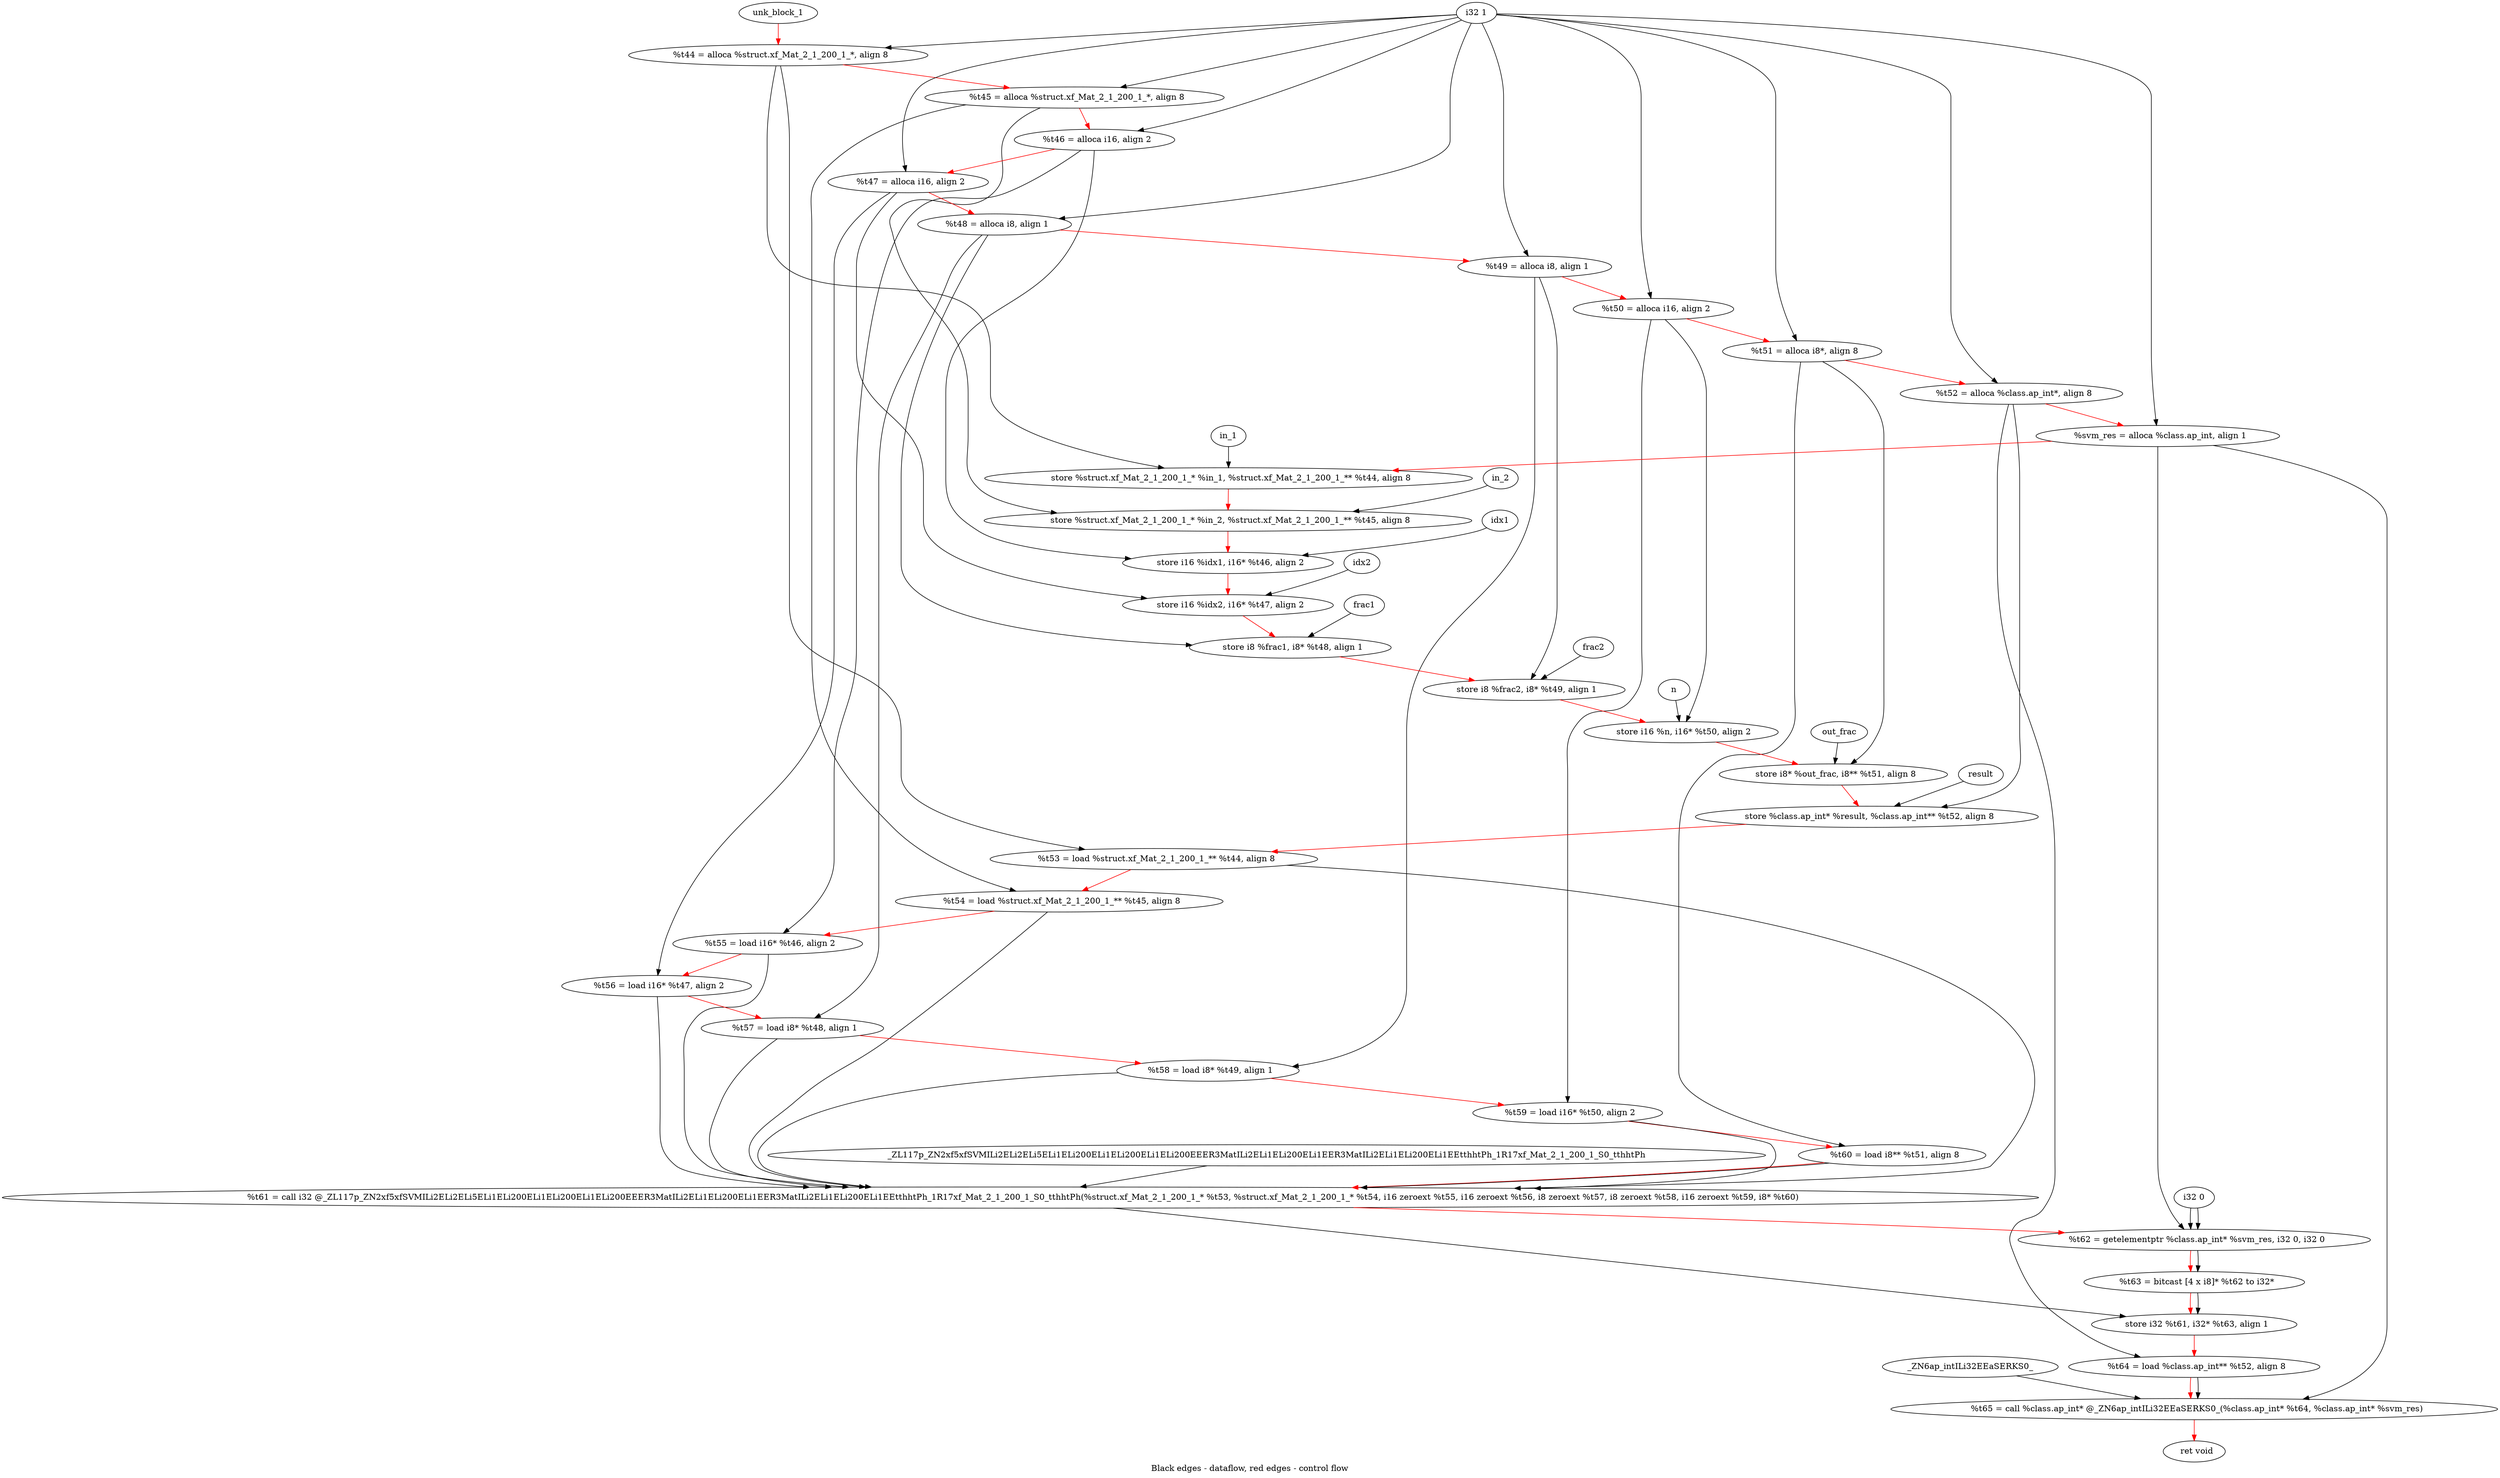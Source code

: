 digraph G {
compound=true
label="Black edges - dataflow, red edges - control flow"
"t44" [label="  %t44 = alloca %struct.xf_Mat_2_1_200_1_*, align 8"]
"t45" [label="  %t45 = alloca %struct.xf_Mat_2_1_200_1_*, align 8"]
"t46" [label="  %t46 = alloca i16, align 2"]
"t47" [label="  %t47 = alloca i16, align 2"]
"t48" [label="  %t48 = alloca i8, align 1"]
"t49" [label="  %t49 = alloca i8, align 1"]
"t50" [label="  %t50 = alloca i16, align 2"]
"t51" [label="  %t51 = alloca i8*, align 8"]
"t52" [label="  %t52 = alloca %class.ap_int*, align 8"]
"svm_res" [label="  %svm_res = alloca %class.ap_int, align 1"]
"_1" [label="  store %struct.xf_Mat_2_1_200_1_* %in_1, %struct.xf_Mat_2_1_200_1_** %t44, align 8"]
"_2" [label="  store %struct.xf_Mat_2_1_200_1_* %in_2, %struct.xf_Mat_2_1_200_1_** %t45, align 8"]
"_3" [label="  store i16 %idx1, i16* %t46, align 2"]
"_4" [label="  store i16 %idx2, i16* %t47, align 2"]
"_5" [label="  store i8 %frac1, i8* %t48, align 1"]
"_6" [label="  store i8 %frac2, i8* %t49, align 1"]
"_7" [label="  store i16 %n, i16* %t50, align 2"]
"_8" [label="  store i8* %out_frac, i8** %t51, align 8"]
"_9" [label="  store %class.ap_int* %result, %class.ap_int** %t52, align 8"]
"t53" [label="  %t53 = load %struct.xf_Mat_2_1_200_1_** %t44, align 8"]
"t54" [label="  %t54 = load %struct.xf_Mat_2_1_200_1_** %t45, align 8"]
"t55" [label="  %t55 = load i16* %t46, align 2"]
"t56" [label="  %t56 = load i16* %t47, align 2"]
"t57" [label="  %t57 = load i8* %t48, align 1"]
"t58" [label="  %t58 = load i8* %t49, align 1"]
"t59" [label="  %t59 = load i16* %t50, align 2"]
"t60" [label="  %t60 = load i8** %t51, align 8"]
"t61" [label="  %t61 = call i32 @_ZL117p_ZN2xf5xfSVMILi2ELi2ELi5ELi1ELi200ELi1ELi200ELi1ELi200EEER3MatILi2ELi1ELi200ELi1EER3MatILi2ELi1ELi200ELi1EEtthhtPh_1R17xf_Mat_2_1_200_1_S0_tthhtPh(%struct.xf_Mat_2_1_200_1_* %t53, %struct.xf_Mat_2_1_200_1_* %t54, i16 zeroext %t55, i16 zeroext %t56, i8 zeroext %t57, i8 zeroext %t58, i16 zeroext %t59, i8* %t60)"]
"t62" [label="  %t62 = getelementptr %class.ap_int* %svm_res, i32 0, i32 0"]
"t63" [label="  %t63 = bitcast [4 x i8]* %t62 to i32*"]
"_10" [label="  store i32 %t61, i32* %t63, align 1"]
"t64" [label="  %t64 = load %class.ap_int** %t52, align 8"]
"t65" [label="  %t65 = call %class.ap_int* @_ZN6ap_intILi32EEaSERKS0_(%class.ap_int* %t64, %class.ap_int* %svm_res)"]
"_11" [label="  ret void"]
"unk_block_1" -> "t44"[color=red]
"i32 1" -> "t44"
"t44" -> "t45"[color=red weight=2]
"i32 1" -> "t45"
"t45" -> "t46"[color=red weight=2]
"i32 1" -> "t46"
"t46" -> "t47"[color=red weight=2]
"i32 1" -> "t47"
"t47" -> "t48"[color=red weight=2]
"i32 1" -> "t48"
"t48" -> "t49"[color=red weight=2]
"i32 1" -> "t49"
"t49" -> "t50"[color=red weight=2]
"i32 1" -> "t50"
"t50" -> "t51"[color=red weight=2]
"i32 1" -> "t51"
"t51" -> "t52"[color=red weight=2]
"i32 1" -> "t52"
"t52" -> "svm_res"[color=red weight=2]
"i32 1" -> "svm_res"
"svm_res" -> "_1"[color=red weight=2]
"in_1" -> "_1"
"t44" -> "_1"
"_1" -> "_2"[color=red weight=2]
"in_2" -> "_2"
"t45" -> "_2"
"_2" -> "_3"[color=red weight=2]
"idx1" -> "_3"
"t46" -> "_3"
"_3" -> "_4"[color=red weight=2]
"idx2" -> "_4"
"t47" -> "_4"
"_4" -> "_5"[color=red weight=2]
"frac1" -> "_5"
"t48" -> "_5"
"_5" -> "_6"[color=red weight=2]
"frac2" -> "_6"
"t49" -> "_6"
"_6" -> "_7"[color=red weight=2]
"n" -> "_7"
"t50" -> "_7"
"_7" -> "_8"[color=red weight=2]
"out_frac" -> "_8"
"t51" -> "_8"
"_8" -> "_9"[color=red weight=2]
"result" -> "_9"
"t52" -> "_9"
"_9" -> "t53"[color=red weight=2]
"t44" -> "t53"
"t53" -> "t54"[color=red weight=2]
"t45" -> "t54"
"t54" -> "t55"[color=red weight=2]
"t46" -> "t55"
"t55" -> "t56"[color=red weight=2]
"t47" -> "t56"
"t56" -> "t57"[color=red weight=2]
"t48" -> "t57"
"t57" -> "t58"[color=red weight=2]
"t49" -> "t58"
"t58" -> "t59"[color=red weight=2]
"t50" -> "t59"
"t59" -> "t60"[color=red weight=2]
"t51" -> "t60"
"t60" -> "t61"[color=red weight=2]
"t53" -> "t61"
"t54" -> "t61"
"t55" -> "t61"
"t56" -> "t61"
"t57" -> "t61"
"t58" -> "t61"
"t59" -> "t61"
"t60" -> "t61"
"_ZL117p_ZN2xf5xfSVMILi2ELi2ELi5ELi1ELi200ELi1ELi200ELi1ELi200EEER3MatILi2ELi1ELi200ELi1EER3MatILi2ELi1ELi200ELi1EEtthhtPh_1R17xf_Mat_2_1_200_1_S0_tthhtPh" -> "t61"
"t61" -> "t62"[color=red weight=2]
"svm_res" -> "t62"
"i32 0" -> "t62"
"i32 0" -> "t62"
"t62" -> "t63"[color=red weight=2]
"t62" -> "t63"
"t63" -> "_10"[color=red weight=2]
"t61" -> "_10"
"t63" -> "_10"
"_10" -> "t64"[color=red weight=2]
"t52" -> "t64"
"t64" -> "t65"[color=red weight=2]
"t64" -> "t65"
"svm_res" -> "t65"
"_ZN6ap_intILi32EEaSERKS0_" -> "t65"
"t65" -> "_11"[color=red weight=2]

}
